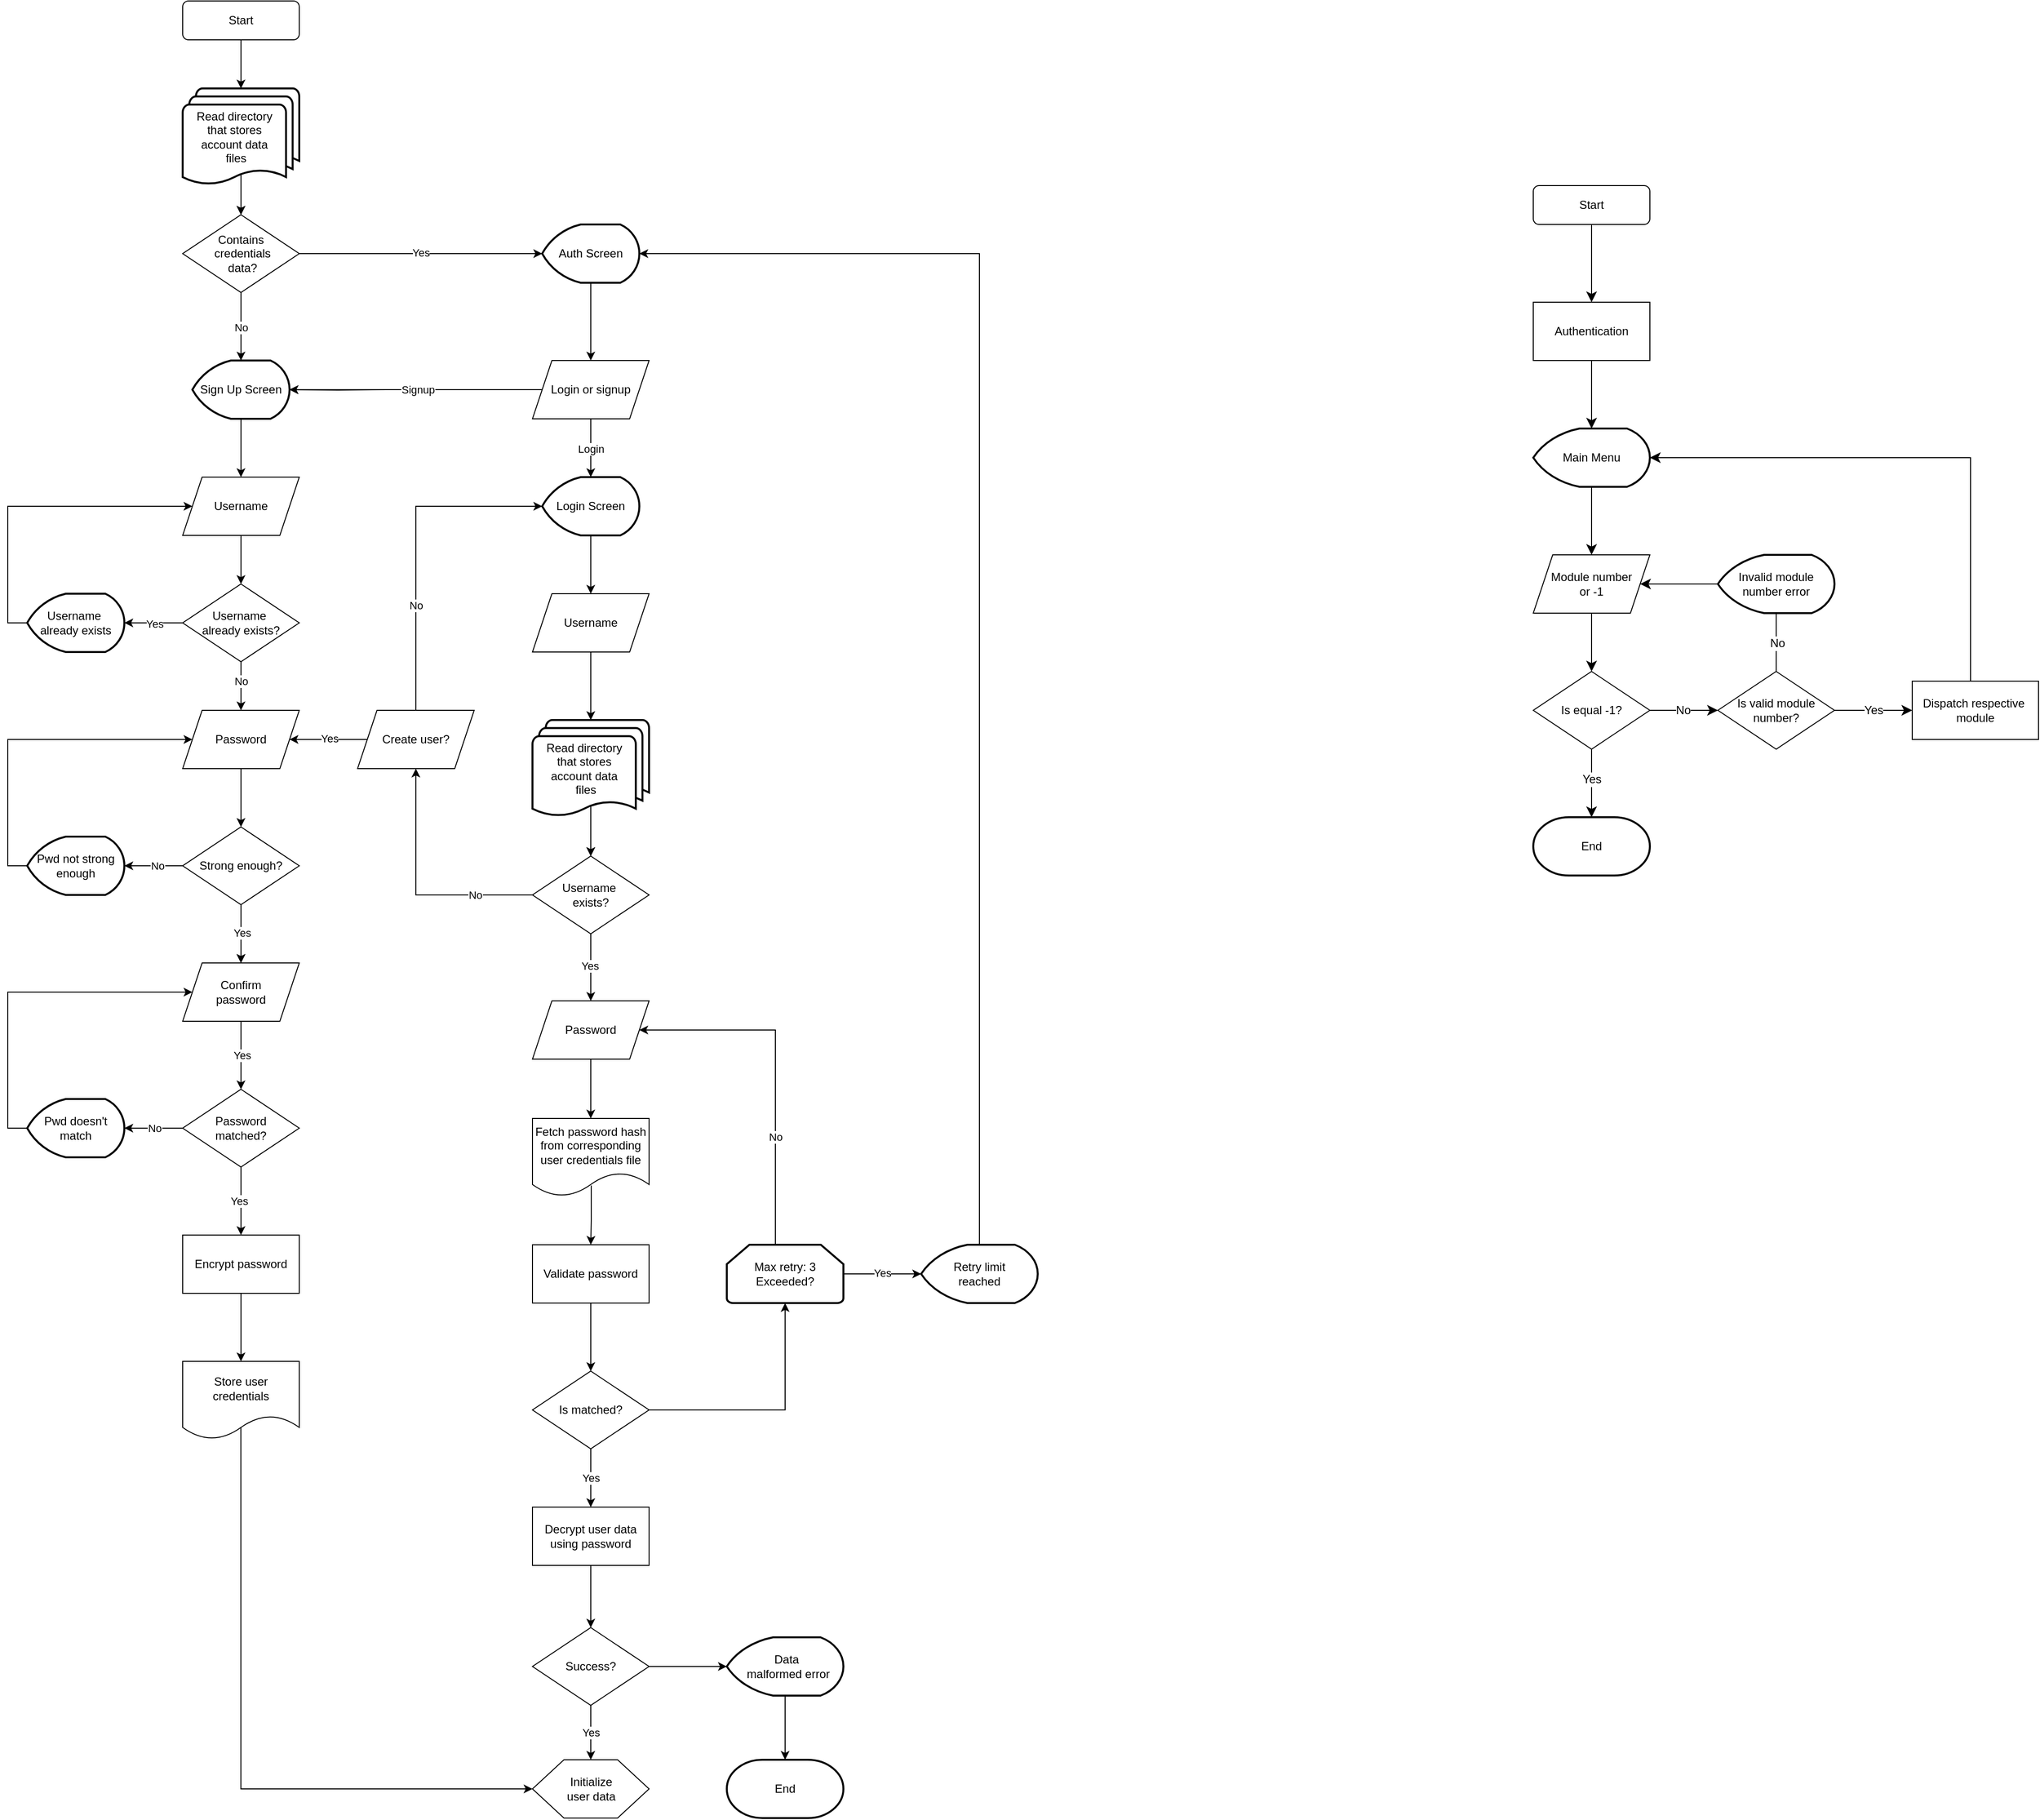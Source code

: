 <mxfile version="27.0.6">
  <diagram id="C5RBs43oDa-KdzZeNtuy" name="Page-1">
    <mxGraphModel dx="1932" dy="864" grid="1" gridSize="10" guides="1" tooltips="1" connect="1" arrows="1" fold="1" page="1" pageScale="1" pageWidth="827" pageHeight="1169" math="0" shadow="0">
      <root>
        <mxCell id="WIyWlLk6GJQsqaUBKTNV-0" />
        <mxCell id="WIyWlLk6GJQsqaUBKTNV-1" parent="WIyWlLk6GJQsqaUBKTNV-0" />
        <mxCell id="WIyWlLk6GJQsqaUBKTNV-3" value="Start" style="rounded=1;whiteSpace=wrap;html=1;fontSize=12;glass=0;strokeWidth=1;shadow=0;" parent="WIyWlLk6GJQsqaUBKTNV-1" vertex="1">
          <mxGeometry x="160" y="80" width="120" height="40" as="geometry" />
        </mxCell>
        <mxCell id="9YRlblP6MZ6Cb8axo9Pt-24" value="" style="edgeStyle=orthogonalEdgeStyle;rounded=0;orthogonalLoop=1;jettySize=auto;html=1;exitX=0.5;exitY=0.88;exitDx=0;exitDy=0;exitPerimeter=0;" parent="WIyWlLk6GJQsqaUBKTNV-1" source="9YRlblP6MZ6Cb8axo9Pt-101" target="9YRlblP6MZ6Cb8axo9Pt-23" edge="1">
          <mxGeometry relative="1" as="geometry">
            <mxPoint x="220" y="238.4" as="sourcePoint" />
          </mxGeometry>
        </mxCell>
        <mxCell id="9YRlblP6MZ6Cb8axo9Pt-26" value="" style="edgeStyle=orthogonalEdgeStyle;rounded=0;orthogonalLoop=1;jettySize=auto;html=1;entryX=0;entryY=0.5;entryDx=0;entryDy=0;entryPerimeter=0;" parent="WIyWlLk6GJQsqaUBKTNV-1" source="9YRlblP6MZ6Cb8axo9Pt-23" target="9YRlblP6MZ6Cb8axo9Pt-28" edge="1">
          <mxGeometry relative="1" as="geometry">
            <mxPoint x="360" y="340" as="targetPoint" />
          </mxGeometry>
        </mxCell>
        <mxCell id="9YRlblP6MZ6Cb8axo9Pt-113" value="Yes" style="edgeLabel;html=1;align=center;verticalAlign=middle;resizable=0;points=[];" parent="9YRlblP6MZ6Cb8axo9Pt-26" vertex="1" connectable="0">
          <mxGeometry x="-0.001" y="1" relative="1" as="geometry">
            <mxPoint as="offset" />
          </mxGeometry>
        </mxCell>
        <mxCell id="9YRlblP6MZ6Cb8axo9Pt-23" value="&lt;div&gt;Contains&lt;/div&gt;&lt;div&gt;&amp;nbsp;credentials&lt;/div&gt;&lt;div&gt;&amp;nbsp;data?&lt;/div&gt;" style="rhombus;whiteSpace=wrap;html=1;" parent="WIyWlLk6GJQsqaUBKTNV-1" vertex="1">
          <mxGeometry x="160" y="300" width="120" height="80" as="geometry" />
        </mxCell>
        <mxCell id="9YRlblP6MZ6Cb8axo9Pt-46" style="edgeStyle=orthogonalEdgeStyle;rounded=0;orthogonalLoop=1;jettySize=auto;html=1;entryX=0.5;entryY=0;entryDx=0;entryDy=0;" parent="WIyWlLk6GJQsqaUBKTNV-1" source="9YRlblP6MZ6Cb8axo9Pt-28" target="9YRlblP6MZ6Cb8axo9Pt-45" edge="1">
          <mxGeometry relative="1" as="geometry" />
        </mxCell>
        <mxCell id="9YRlblP6MZ6Cb8axo9Pt-28" value="Auth Screen" style="strokeWidth=2;html=1;shape=mxgraph.flowchart.display;whiteSpace=wrap;" parent="WIyWlLk6GJQsqaUBKTNV-1" vertex="1">
          <mxGeometry x="530" y="310" width="100" height="60" as="geometry" />
        </mxCell>
        <mxCell id="9YRlblP6MZ6Cb8axo9Pt-56" style="edgeStyle=orthogonalEdgeStyle;rounded=0;orthogonalLoop=1;jettySize=auto;html=1;entryX=0.5;entryY=0;entryDx=0;entryDy=0;" parent="WIyWlLk6GJQsqaUBKTNV-1" source="9YRlblP6MZ6Cb8axo9Pt-36" target="9YRlblP6MZ6Cb8axo9Pt-54" edge="1">
          <mxGeometry relative="1" as="geometry" />
        </mxCell>
        <mxCell id="9YRlblP6MZ6Cb8axo9Pt-36" value="Sign Up Screen" style="strokeWidth=2;html=1;shape=mxgraph.flowchart.display;whiteSpace=wrap;" parent="WIyWlLk6GJQsqaUBKTNV-1" vertex="1">
          <mxGeometry x="170" y="450" width="100" height="60" as="geometry" />
        </mxCell>
        <mxCell id="9YRlblP6MZ6Cb8axo9Pt-37" style="edgeStyle=orthogonalEdgeStyle;rounded=0;orthogonalLoop=1;jettySize=auto;html=1;entryX=0.5;entryY=0;entryDx=0;entryDy=0;entryPerimeter=0;" parent="WIyWlLk6GJQsqaUBKTNV-1" source="9YRlblP6MZ6Cb8axo9Pt-23" target="9YRlblP6MZ6Cb8axo9Pt-36" edge="1">
          <mxGeometry relative="1" as="geometry" />
        </mxCell>
        <mxCell id="9YRlblP6MZ6Cb8axo9Pt-38" value="No" style="edgeLabel;html=1;align=center;verticalAlign=middle;resizable=0;points=[];" parent="9YRlblP6MZ6Cb8axo9Pt-37" vertex="1" connectable="0">
          <mxGeometry x="0.025" y="-1" relative="1" as="geometry">
            <mxPoint x="1" as="offset" />
          </mxGeometry>
        </mxCell>
        <mxCell id="9YRlblP6MZ6Cb8axo9Pt-41" style="edgeStyle=orthogonalEdgeStyle;rounded=0;orthogonalLoop=1;jettySize=auto;html=1;exitX=0;exitY=0.5;exitDx=0;exitDy=0;entryX=1;entryY=0.5;entryDx=0;entryDy=0;entryPerimeter=0;" parent="WIyWlLk6GJQsqaUBKTNV-1" target="9YRlblP6MZ6Cb8axo9Pt-36" edge="1">
          <mxGeometry relative="1" as="geometry">
            <mxPoint x="370" y="480" as="sourcePoint" />
          </mxGeometry>
        </mxCell>
        <mxCell id="9YRlblP6MZ6Cb8axo9Pt-98" value="" style="edgeStyle=orthogonalEdgeStyle;rounded=0;orthogonalLoop=1;jettySize=auto;html=1;" parent="WIyWlLk6GJQsqaUBKTNV-1" source="9YRlblP6MZ6Cb8axo9Pt-45" target="9YRlblP6MZ6Cb8axo9Pt-36" edge="1">
          <mxGeometry relative="1" as="geometry" />
        </mxCell>
        <mxCell id="9YRlblP6MZ6Cb8axo9Pt-100" value="&lt;div&gt;Signup&lt;/div&gt;" style="edgeLabel;html=1;align=center;verticalAlign=middle;resizable=0;points=[];" parent="9YRlblP6MZ6Cb8axo9Pt-98" vertex="1" connectable="0">
          <mxGeometry x="-0.01" relative="1" as="geometry">
            <mxPoint as="offset" />
          </mxGeometry>
        </mxCell>
        <mxCell id="9YRlblP6MZ6Cb8axo9Pt-45" value="Login or signup" style="shape=parallelogram;perimeter=parallelogramPerimeter;whiteSpace=wrap;html=1;fixedSize=1;" parent="WIyWlLk6GJQsqaUBKTNV-1" vertex="1">
          <mxGeometry x="520" y="450" width="120" height="60" as="geometry" />
        </mxCell>
        <mxCell id="9YRlblP6MZ6Cb8axo9Pt-106" style="edgeStyle=orthogonalEdgeStyle;rounded=0;orthogonalLoop=1;jettySize=auto;html=1;entryX=0.5;entryY=0;entryDx=0;entryDy=0;" parent="WIyWlLk6GJQsqaUBKTNV-1" source="9YRlblP6MZ6Cb8axo9Pt-50" target="9YRlblP6MZ6Cb8axo9Pt-104" edge="1">
          <mxGeometry relative="1" as="geometry" />
        </mxCell>
        <mxCell id="9YRlblP6MZ6Cb8axo9Pt-50" value="Login Screen" style="strokeWidth=2;html=1;shape=mxgraph.flowchart.display;whiteSpace=wrap;" parent="WIyWlLk6GJQsqaUBKTNV-1" vertex="1">
          <mxGeometry x="530" y="570" width="100" height="60" as="geometry" />
        </mxCell>
        <mxCell id="9YRlblP6MZ6Cb8axo9Pt-51" style="edgeStyle=orthogonalEdgeStyle;rounded=0;orthogonalLoop=1;jettySize=auto;html=1;entryX=0.5;entryY=0;entryDx=0;entryDy=0;entryPerimeter=0;" parent="WIyWlLk6GJQsqaUBKTNV-1" source="9YRlblP6MZ6Cb8axo9Pt-45" target="9YRlblP6MZ6Cb8axo9Pt-50" edge="1">
          <mxGeometry relative="1" as="geometry" />
        </mxCell>
        <mxCell id="9YRlblP6MZ6Cb8axo9Pt-52" value="Login" style="edgeLabel;html=1;align=center;verticalAlign=middle;resizable=0;points=[];" parent="9YRlblP6MZ6Cb8axo9Pt-51" vertex="1" connectable="0">
          <mxGeometry x="0.028" relative="1" as="geometry">
            <mxPoint as="offset" />
          </mxGeometry>
        </mxCell>
        <mxCell id="9YRlblP6MZ6Cb8axo9Pt-58" value="" style="edgeStyle=orthogonalEdgeStyle;rounded=0;orthogonalLoop=1;jettySize=auto;html=1;" parent="WIyWlLk6GJQsqaUBKTNV-1" source="9YRlblP6MZ6Cb8axo9Pt-54" target="9YRlblP6MZ6Cb8axo9Pt-57" edge="1">
          <mxGeometry relative="1" as="geometry" />
        </mxCell>
        <mxCell id="9YRlblP6MZ6Cb8axo9Pt-54" value="Username" style="shape=parallelogram;perimeter=parallelogramPerimeter;whiteSpace=wrap;html=1;fixedSize=1;" parent="WIyWlLk6GJQsqaUBKTNV-1" vertex="1">
          <mxGeometry x="160" y="570" width="120" height="60" as="geometry" />
        </mxCell>
        <mxCell id="9YRlblP6MZ6Cb8axo9Pt-61" style="edgeStyle=elbowEdgeStyle;rounded=0;orthogonalLoop=1;jettySize=auto;html=1;entryX=1;entryY=0.5;entryDx=0;entryDy=0;exitX=0;exitY=0.5;exitDx=0;exitDy=0;elbow=vertical;entryPerimeter=0;" parent="WIyWlLk6GJQsqaUBKTNV-1" source="9YRlblP6MZ6Cb8axo9Pt-57" target="9YRlblP6MZ6Cb8axo9Pt-72" edge="1">
          <mxGeometry relative="1" as="geometry">
            <mxPoint x="90" y="590" as="targetPoint" />
            <Array as="points">
              <mxPoint x="140" y="720" />
            </Array>
          </mxGeometry>
        </mxCell>
        <mxCell id="9YRlblP6MZ6Cb8axo9Pt-73" value="Yes" style="edgeLabel;html=1;align=center;verticalAlign=middle;resizable=0;points=[];" parent="9YRlblP6MZ6Cb8axo9Pt-61" vertex="1" connectable="0">
          <mxGeometry x="-0.014" y="1" relative="1" as="geometry">
            <mxPoint as="offset" />
          </mxGeometry>
        </mxCell>
        <mxCell id="9YRlblP6MZ6Cb8axo9Pt-65" style="edgeStyle=orthogonalEdgeStyle;rounded=0;orthogonalLoop=1;jettySize=auto;html=1;entryX=0.5;entryY=0;entryDx=0;entryDy=0;" parent="WIyWlLk6GJQsqaUBKTNV-1" source="9YRlblP6MZ6Cb8axo9Pt-57" target="9YRlblP6MZ6Cb8axo9Pt-64" edge="1">
          <mxGeometry relative="1" as="geometry" />
        </mxCell>
        <mxCell id="9YRlblP6MZ6Cb8axo9Pt-66" value="No" style="edgeLabel;html=1;align=center;verticalAlign=middle;resizable=0;points=[];" parent="9YRlblP6MZ6Cb8axo9Pt-65" vertex="1" connectable="0">
          <mxGeometry x="-0.074" y="3" relative="1" as="geometry">
            <mxPoint x="-3" y="-3" as="offset" />
          </mxGeometry>
        </mxCell>
        <mxCell id="9YRlblP6MZ6Cb8axo9Pt-57" value="&lt;div&gt;Username&amp;nbsp;&lt;/div&gt;&lt;div&gt;already exists?&lt;/div&gt;" style="rhombus;whiteSpace=wrap;html=1;" parent="WIyWlLk6GJQsqaUBKTNV-1" vertex="1">
          <mxGeometry x="160" y="680" width="120" height="80" as="geometry" />
        </mxCell>
        <mxCell id="9YRlblP6MZ6Cb8axo9Pt-68" style="edgeStyle=orthogonalEdgeStyle;rounded=0;orthogonalLoop=1;jettySize=auto;html=1;entryX=0.5;entryY=0;entryDx=0;entryDy=0;" parent="WIyWlLk6GJQsqaUBKTNV-1" source="9YRlblP6MZ6Cb8axo9Pt-64" target="9YRlblP6MZ6Cb8axo9Pt-67" edge="1">
          <mxGeometry relative="1" as="geometry" />
        </mxCell>
        <mxCell id="9YRlblP6MZ6Cb8axo9Pt-64" value="Password" style="shape=parallelogram;perimeter=parallelogramPerimeter;whiteSpace=wrap;html=1;fixedSize=1;" parent="WIyWlLk6GJQsqaUBKTNV-1" vertex="1">
          <mxGeometry x="160" y="810" width="120" height="60" as="geometry" />
        </mxCell>
        <mxCell id="9YRlblP6MZ6Cb8axo9Pt-79" style="edgeStyle=orthogonalEdgeStyle;rounded=0;orthogonalLoop=1;jettySize=auto;html=1;entryX=0.5;entryY=0;entryDx=0;entryDy=0;" parent="WIyWlLk6GJQsqaUBKTNV-1" source="9YRlblP6MZ6Cb8axo9Pt-67" target="9YRlblP6MZ6Cb8axo9Pt-80" edge="1">
          <mxGeometry relative="1" as="geometry">
            <mxPoint x="220.0" y="1080" as="targetPoint" />
          </mxGeometry>
        </mxCell>
        <mxCell id="9YRlblP6MZ6Cb8axo9Pt-94" value="" style="edgeStyle=orthogonalEdgeStyle;rounded=0;orthogonalLoop=1;jettySize=auto;html=1;" parent="WIyWlLk6GJQsqaUBKTNV-1" source="9YRlblP6MZ6Cb8axo9Pt-67" target="9YRlblP6MZ6Cb8axo9Pt-80" edge="1">
          <mxGeometry relative="1" as="geometry" />
        </mxCell>
        <mxCell id="9YRlblP6MZ6Cb8axo9Pt-95" value="Yes" style="edgeLabel;html=1;align=center;verticalAlign=middle;resizable=0;points=[];" parent="9YRlblP6MZ6Cb8axo9Pt-94" vertex="1" connectable="0">
          <mxGeometry x="-0.054" y="1" relative="1" as="geometry">
            <mxPoint as="offset" />
          </mxGeometry>
        </mxCell>
        <mxCell id="9YRlblP6MZ6Cb8axo9Pt-67" value="Strong enough?" style="rhombus;whiteSpace=wrap;html=1;" parent="WIyWlLk6GJQsqaUBKTNV-1" vertex="1">
          <mxGeometry x="160" y="930" width="120" height="80" as="geometry" />
        </mxCell>
        <mxCell id="9YRlblP6MZ6Cb8axo9Pt-70" style="edgeStyle=elbowEdgeStyle;rounded=0;orthogonalLoop=1;jettySize=auto;html=1;exitX=0;exitY=0.5;exitDx=0;exitDy=0;elbow=horizontal;entryX=1;entryY=0.5;entryDx=0;entryDy=0;entryPerimeter=0;" parent="WIyWlLk6GJQsqaUBKTNV-1" target="9YRlblP6MZ6Cb8axo9Pt-75" edge="1">
          <mxGeometry relative="1" as="geometry">
            <mxPoint x="110" y="970" as="targetPoint" />
            <mxPoint x="160" y="970" as="sourcePoint" />
            <Array as="points">
              <mxPoint x="120" y="920" />
            </Array>
          </mxGeometry>
        </mxCell>
        <mxCell id="9YRlblP6MZ6Cb8axo9Pt-77" value="No" style="edgeLabel;html=1;align=center;verticalAlign=middle;resizable=0;points=[];" parent="9YRlblP6MZ6Cb8axo9Pt-70" vertex="1" connectable="0">
          <mxGeometry x="-0.136" relative="1" as="geometry">
            <mxPoint as="offset" />
          </mxGeometry>
        </mxCell>
        <mxCell id="9YRlblP6MZ6Cb8axo9Pt-74" style="edgeStyle=orthogonalEdgeStyle;rounded=0;orthogonalLoop=1;jettySize=auto;html=1;entryX=0;entryY=0.5;entryDx=0;entryDy=0;" parent="WIyWlLk6GJQsqaUBKTNV-1" source="9YRlblP6MZ6Cb8axo9Pt-72" target="9YRlblP6MZ6Cb8axo9Pt-54" edge="1">
          <mxGeometry relative="1" as="geometry">
            <Array as="points">
              <mxPoint x="-20" y="720" />
              <mxPoint x="-20" y="600" />
            </Array>
          </mxGeometry>
        </mxCell>
        <mxCell id="9YRlblP6MZ6Cb8axo9Pt-72" value="&lt;div&gt;Username&amp;nbsp;&lt;/div&gt;&lt;div&gt;already exists&lt;/div&gt;" style="strokeWidth=2;html=1;shape=mxgraph.flowchart.display;whiteSpace=wrap;" parent="WIyWlLk6GJQsqaUBKTNV-1" vertex="1">
          <mxGeometry y="690" width="100" height="60" as="geometry" />
        </mxCell>
        <mxCell id="9YRlblP6MZ6Cb8axo9Pt-76" style="edgeStyle=orthogonalEdgeStyle;rounded=0;orthogonalLoop=1;jettySize=auto;html=1;entryX=0;entryY=0.5;entryDx=0;entryDy=0;" parent="WIyWlLk6GJQsqaUBKTNV-1" source="9YRlblP6MZ6Cb8axo9Pt-75" target="9YRlblP6MZ6Cb8axo9Pt-64" edge="1">
          <mxGeometry relative="1" as="geometry">
            <Array as="points">
              <mxPoint x="-20" y="970" />
              <mxPoint x="-20" y="840" />
            </Array>
          </mxGeometry>
        </mxCell>
        <mxCell id="9YRlblP6MZ6Cb8axo9Pt-75" value="Pwd not strong enough" style="strokeWidth=2;html=1;shape=mxgraph.flowchart.display;whiteSpace=wrap;" parent="WIyWlLk6GJQsqaUBKTNV-1" vertex="1">
          <mxGeometry y="940" width="100" height="60" as="geometry" />
        </mxCell>
        <mxCell id="9YRlblP6MZ6Cb8axo9Pt-82" value="" style="edgeStyle=orthogonalEdgeStyle;rounded=0;orthogonalLoop=1;jettySize=auto;html=1;" parent="WIyWlLk6GJQsqaUBKTNV-1" source="9YRlblP6MZ6Cb8axo9Pt-80" target="9YRlblP6MZ6Cb8axo9Pt-81" edge="1">
          <mxGeometry relative="1" as="geometry" />
        </mxCell>
        <mxCell id="9YRlblP6MZ6Cb8axo9Pt-96" value="Yes" style="edgeLabel;html=1;align=center;verticalAlign=middle;resizable=0;points=[];" parent="9YRlblP6MZ6Cb8axo9Pt-82" vertex="1" connectable="0">
          <mxGeometry x="0.001" y="1" relative="1" as="geometry">
            <mxPoint as="offset" />
          </mxGeometry>
        </mxCell>
        <mxCell id="9YRlblP6MZ6Cb8axo9Pt-80" value="&lt;div&gt;Confirm&lt;/div&gt;&lt;div&gt;password&lt;/div&gt;" style="shape=parallelogram;perimeter=parallelogramPerimeter;whiteSpace=wrap;html=1;fixedSize=1;" parent="WIyWlLk6GJQsqaUBKTNV-1" vertex="1">
          <mxGeometry x="160" y="1070" width="120" height="60" as="geometry" />
        </mxCell>
        <mxCell id="9YRlblP6MZ6Cb8axo9Pt-81" value="&lt;div&gt;Password&lt;/div&gt;&lt;div&gt;matched?&lt;/div&gt;" style="rhombus;whiteSpace=wrap;html=1;" parent="WIyWlLk6GJQsqaUBKTNV-1" vertex="1">
          <mxGeometry x="160" y="1200" width="120" height="80" as="geometry" />
        </mxCell>
        <mxCell id="9YRlblP6MZ6Cb8axo9Pt-85" style="edgeStyle=orthogonalEdgeStyle;rounded=0;orthogonalLoop=1;jettySize=auto;html=1;entryX=0;entryY=0.5;entryDx=0;entryDy=0;" parent="WIyWlLk6GJQsqaUBKTNV-1" source="9YRlblP6MZ6Cb8axo9Pt-83" target="9YRlblP6MZ6Cb8axo9Pt-80" edge="1">
          <mxGeometry relative="1" as="geometry">
            <Array as="points">
              <mxPoint x="-20" y="1240" />
              <mxPoint x="-20" y="1100" />
            </Array>
          </mxGeometry>
        </mxCell>
        <mxCell id="9YRlblP6MZ6Cb8axo9Pt-83" value="Pwd doesn&#39;t match" style="strokeWidth=2;html=1;shape=mxgraph.flowchart.display;whiteSpace=wrap;" parent="WIyWlLk6GJQsqaUBKTNV-1" vertex="1">
          <mxGeometry y="1210" width="100" height="60" as="geometry" />
        </mxCell>
        <mxCell id="9YRlblP6MZ6Cb8axo9Pt-84" style="edgeStyle=orthogonalEdgeStyle;rounded=0;orthogonalLoop=1;jettySize=auto;html=1;entryX=1;entryY=0.5;entryDx=0;entryDy=0;entryPerimeter=0;" parent="WIyWlLk6GJQsqaUBKTNV-1" source="9YRlblP6MZ6Cb8axo9Pt-81" target="9YRlblP6MZ6Cb8axo9Pt-83" edge="1">
          <mxGeometry relative="1" as="geometry" />
        </mxCell>
        <mxCell id="9YRlblP6MZ6Cb8axo9Pt-87" value="No" style="edgeLabel;html=1;align=center;verticalAlign=middle;resizable=0;points=[];" parent="9YRlblP6MZ6Cb8axo9Pt-84" vertex="1" connectable="0">
          <mxGeometry x="-0.033" y="1" relative="1" as="geometry">
            <mxPoint y="-1" as="offset" />
          </mxGeometry>
        </mxCell>
        <mxCell id="9YRlblP6MZ6Cb8axo9Pt-89" style="edgeStyle=orthogonalEdgeStyle;rounded=0;orthogonalLoop=1;jettySize=auto;html=1;entryX=0.5;entryY=0;entryDx=0;entryDy=0;entryPerimeter=0;" parent="WIyWlLk6GJQsqaUBKTNV-1" source="9YRlblP6MZ6Cb8axo9Pt-81" edge="1">
          <mxGeometry relative="1" as="geometry">
            <mxPoint x="220" y="1350" as="targetPoint" />
          </mxGeometry>
        </mxCell>
        <mxCell id="9YRlblP6MZ6Cb8axo9Pt-97" value="Yes" style="edgeLabel;html=1;align=center;verticalAlign=middle;resizable=0;points=[];" parent="9YRlblP6MZ6Cb8axo9Pt-89" vertex="1" connectable="0">
          <mxGeometry x="-0.019" y="-2" relative="1" as="geometry">
            <mxPoint as="offset" />
          </mxGeometry>
        </mxCell>
        <mxCell id="9YRlblP6MZ6Cb8axo9Pt-93" style="edgeStyle=orthogonalEdgeStyle;rounded=0;orthogonalLoop=1;jettySize=auto;html=1;" parent="WIyWlLk6GJQsqaUBKTNV-1" source="9YRlblP6MZ6Cb8axo9Pt-92" edge="1">
          <mxGeometry relative="1" as="geometry">
            <mxPoint x="220" y="1480" as="targetPoint" />
          </mxGeometry>
        </mxCell>
        <mxCell id="9YRlblP6MZ6Cb8axo9Pt-92" value="Encrypt password" style="rounded=0;whiteSpace=wrap;html=1;" parent="WIyWlLk6GJQsqaUBKTNV-1" vertex="1">
          <mxGeometry x="160" y="1350" width="120" height="60" as="geometry" />
        </mxCell>
        <mxCell id="9YRlblP6MZ6Cb8axo9Pt-102" value="" style="edgeStyle=orthogonalEdgeStyle;rounded=0;orthogonalLoop=1;jettySize=auto;html=1;" parent="WIyWlLk6GJQsqaUBKTNV-1" source="9YRlblP6MZ6Cb8axo9Pt-101" target="9YRlblP6MZ6Cb8axo9Pt-23" edge="1">
          <mxGeometry relative="1" as="geometry" />
        </mxCell>
        <mxCell id="9YRlblP6MZ6Cb8axo9Pt-101" value="&lt;div&gt;Read directory &amp;nbsp; &amp;nbsp; &lt;br&gt;&lt;/div&gt;&lt;div&gt;that stores &amp;nbsp; &amp;nbsp; &lt;br&gt;&lt;/div&gt;&lt;div&gt;account data&amp;nbsp; &amp;nbsp;&amp;nbsp; &lt;br&gt;&lt;/div&gt;&lt;div&gt;files&amp;nbsp; &amp;nbsp; &lt;br&gt;&lt;/div&gt;" style="strokeWidth=2;html=1;shape=mxgraph.flowchart.multi-document;whiteSpace=wrap;" parent="WIyWlLk6GJQsqaUBKTNV-1" vertex="1">
          <mxGeometry x="160" y="170" width="120" height="100" as="geometry" />
        </mxCell>
        <mxCell id="9YRlblP6MZ6Cb8axo9Pt-159" style="edgeStyle=orthogonalEdgeStyle;rounded=0;orthogonalLoop=1;jettySize=auto;html=1;entryX=0;entryY=0.5;entryDx=0;entryDy=0;exitX=0.499;exitY=0.849;exitDx=0;exitDy=0;exitPerimeter=0;" parent="WIyWlLk6GJQsqaUBKTNV-1" source="9YRlblP6MZ6Cb8axo9Pt-103" target="9YRlblP6MZ6Cb8axo9Pt-147" edge="1">
          <mxGeometry relative="1" as="geometry">
            <Array as="points">
              <mxPoint x="220" y="1920" />
            </Array>
          </mxGeometry>
        </mxCell>
        <mxCell id="9YRlblP6MZ6Cb8axo9Pt-103" value="&lt;div&gt;Store user&lt;/div&gt;&lt;div&gt;credentials&lt;/div&gt;" style="shape=document;whiteSpace=wrap;html=1;boundedLbl=1;" parent="WIyWlLk6GJQsqaUBKTNV-1" vertex="1">
          <mxGeometry x="160" y="1480" width="120" height="80" as="geometry" />
        </mxCell>
        <mxCell id="9YRlblP6MZ6Cb8axo9Pt-128" style="edgeStyle=orthogonalEdgeStyle;rounded=0;orthogonalLoop=1;jettySize=auto;html=1;entryX=0.5;entryY=0;entryDx=0;entryDy=0;" parent="WIyWlLk6GJQsqaUBKTNV-1" source="9YRlblP6MZ6Cb8axo9Pt-104" edge="1">
          <mxGeometry relative="1" as="geometry">
            <mxPoint x="580" y="820" as="targetPoint" />
          </mxGeometry>
        </mxCell>
        <mxCell id="9YRlblP6MZ6Cb8axo9Pt-104" value="Username" style="shape=parallelogram;perimeter=parallelogramPerimeter;whiteSpace=wrap;html=1;fixedSize=1;" parent="WIyWlLk6GJQsqaUBKTNV-1" vertex="1">
          <mxGeometry x="520" y="690" width="120" height="60" as="geometry" />
        </mxCell>
        <mxCell id="9YRlblP6MZ6Cb8axo9Pt-111" value="" style="edgeStyle=orthogonalEdgeStyle;rounded=0;orthogonalLoop=1;jettySize=auto;html=1;" parent="WIyWlLk6GJQsqaUBKTNV-1" source="9YRlblP6MZ6Cb8axo9Pt-107" target="9YRlblP6MZ6Cb8axo9Pt-110" edge="1">
          <mxGeometry relative="1" as="geometry" />
        </mxCell>
        <mxCell id="9YRlblP6MZ6Cb8axo9Pt-132" value="No" style="edgeLabel;html=1;align=center;verticalAlign=middle;resizable=0;points=[];" parent="9YRlblP6MZ6Cb8axo9Pt-111" vertex="1" connectable="0">
          <mxGeometry x="-0.525" y="1" relative="1" as="geometry">
            <mxPoint y="-1" as="offset" />
          </mxGeometry>
        </mxCell>
        <mxCell id="9YRlblP6MZ6Cb8axo9Pt-121" value="" style="edgeStyle=orthogonalEdgeStyle;rounded=0;orthogonalLoop=1;jettySize=auto;html=1;" parent="WIyWlLk6GJQsqaUBKTNV-1" source="9YRlblP6MZ6Cb8axo9Pt-107" target="9YRlblP6MZ6Cb8axo9Pt-120" edge="1">
          <mxGeometry relative="1" as="geometry" />
        </mxCell>
        <mxCell id="9YRlblP6MZ6Cb8axo9Pt-122" value="Yes" style="edgeLabel;html=1;align=center;verticalAlign=middle;resizable=0;points=[];" parent="9YRlblP6MZ6Cb8axo9Pt-121" vertex="1" connectable="0">
          <mxGeometry x="-0.04" y="-1" relative="1" as="geometry">
            <mxPoint as="offset" />
          </mxGeometry>
        </mxCell>
        <mxCell id="9YRlblP6MZ6Cb8axo9Pt-107" value="&lt;div&gt;Username&amp;nbsp;&lt;/div&gt;&lt;div&gt;exists?&lt;/div&gt;" style="rhombus;whiteSpace=wrap;html=1;" parent="WIyWlLk6GJQsqaUBKTNV-1" vertex="1">
          <mxGeometry x="520" y="960" width="120" height="80" as="geometry" />
        </mxCell>
        <mxCell id="9YRlblP6MZ6Cb8axo9Pt-114" style="edgeStyle=orthogonalEdgeStyle;rounded=0;orthogonalLoop=1;jettySize=auto;html=1;" parent="WIyWlLk6GJQsqaUBKTNV-1" source="9YRlblP6MZ6Cb8axo9Pt-110" target="9YRlblP6MZ6Cb8axo9Pt-64" edge="1">
          <mxGeometry relative="1" as="geometry" />
        </mxCell>
        <mxCell id="9YRlblP6MZ6Cb8axo9Pt-115" value="Yes" style="edgeLabel;html=1;align=center;verticalAlign=middle;resizable=0;points=[];" parent="9YRlblP6MZ6Cb8axo9Pt-114" vertex="1" connectable="0">
          <mxGeometry x="-0.025" y="-1" relative="1" as="geometry">
            <mxPoint as="offset" />
          </mxGeometry>
        </mxCell>
        <mxCell id="9YRlblP6MZ6Cb8axo9Pt-110" value="Create user?" style="shape=parallelogram;perimeter=parallelogramPerimeter;whiteSpace=wrap;html=1;fixedSize=1;" parent="WIyWlLk6GJQsqaUBKTNV-1" vertex="1">
          <mxGeometry x="340" y="810" width="120" height="60" as="geometry" />
        </mxCell>
        <mxCell id="9YRlblP6MZ6Cb8axo9Pt-116" style="edgeStyle=orthogonalEdgeStyle;rounded=0;orthogonalLoop=1;jettySize=auto;html=1;entryX=0;entryY=0.5;entryDx=0;entryDy=0;entryPerimeter=0;exitX=0.5;exitY=0;exitDx=0;exitDy=0;" parent="WIyWlLk6GJQsqaUBKTNV-1" source="9YRlblP6MZ6Cb8axo9Pt-110" target="9YRlblP6MZ6Cb8axo9Pt-50" edge="1">
          <mxGeometry relative="1" as="geometry">
            <Array as="points">
              <mxPoint x="400" y="600" />
            </Array>
          </mxGeometry>
        </mxCell>
        <mxCell id="9YRlblP6MZ6Cb8axo9Pt-117" value="No" style="edgeLabel;html=1;align=center;verticalAlign=middle;resizable=0;points=[];" parent="9YRlblP6MZ6Cb8axo9Pt-116" vertex="1" connectable="0">
          <mxGeometry x="-0.365" relative="1" as="geometry">
            <mxPoint as="offset" />
          </mxGeometry>
        </mxCell>
        <mxCell id="9YRlblP6MZ6Cb8axo9Pt-134" value="" style="edgeStyle=orthogonalEdgeStyle;rounded=0;orthogonalLoop=1;jettySize=auto;html=1;" parent="WIyWlLk6GJQsqaUBKTNV-1" source="9YRlblP6MZ6Cb8axo9Pt-120" target="9YRlblP6MZ6Cb8axo9Pt-133" edge="1">
          <mxGeometry relative="1" as="geometry" />
        </mxCell>
        <mxCell id="9YRlblP6MZ6Cb8axo9Pt-120" value="Password" style="shape=parallelogram;perimeter=parallelogramPerimeter;whiteSpace=wrap;html=1;fixedSize=1;" parent="WIyWlLk6GJQsqaUBKTNV-1" vertex="1">
          <mxGeometry x="520" y="1109" width="120" height="60" as="geometry" />
        </mxCell>
        <mxCell id="9YRlblP6MZ6Cb8axo9Pt-124" style="edgeStyle=orthogonalEdgeStyle;rounded=0;orthogonalLoop=1;jettySize=auto;html=1;entryX=0.5;entryY=0;entryDx=0;entryDy=0;entryPerimeter=0;" parent="WIyWlLk6GJQsqaUBKTNV-1" source="WIyWlLk6GJQsqaUBKTNV-3" target="9YRlblP6MZ6Cb8axo9Pt-101" edge="1">
          <mxGeometry relative="1" as="geometry" />
        </mxCell>
        <mxCell id="9YRlblP6MZ6Cb8axo9Pt-129" style="edgeStyle=orthogonalEdgeStyle;rounded=0;orthogonalLoop=1;jettySize=auto;html=1;entryX=0.5;entryY=0;entryDx=0;entryDy=0;exitX=0.5;exitY=0.88;exitDx=0;exitDy=0;exitPerimeter=0;" parent="WIyWlLk6GJQsqaUBKTNV-1" source="9YRlblP6MZ6Cb8axo9Pt-130" target="9YRlblP6MZ6Cb8axo9Pt-107" edge="1">
          <mxGeometry relative="1" as="geometry">
            <mxPoint x="580" y="880" as="sourcePoint" />
          </mxGeometry>
        </mxCell>
        <mxCell id="9YRlblP6MZ6Cb8axo9Pt-131" value="" style="edgeStyle=orthogonalEdgeStyle;rounded=0;orthogonalLoop=1;jettySize=auto;html=1;" parent="WIyWlLk6GJQsqaUBKTNV-1" source="9YRlblP6MZ6Cb8axo9Pt-130" target="9YRlblP6MZ6Cb8axo9Pt-107" edge="1">
          <mxGeometry relative="1" as="geometry" />
        </mxCell>
        <mxCell id="9YRlblP6MZ6Cb8axo9Pt-130" value="&lt;div&gt;Read directory &amp;nbsp; &amp;nbsp; &lt;br&gt;&lt;/div&gt;&lt;div&gt;that stores &amp;nbsp; &amp;nbsp; &lt;br&gt;&lt;/div&gt;&lt;div&gt;account data&amp;nbsp; &amp;nbsp;&amp;nbsp; &lt;br&gt;&lt;/div&gt;&lt;div&gt;files&amp;nbsp; &amp;nbsp; &lt;br&gt;&lt;/div&gt;" style="strokeWidth=2;html=1;shape=mxgraph.flowchart.multi-document;whiteSpace=wrap;" parent="WIyWlLk6GJQsqaUBKTNV-1" vertex="1">
          <mxGeometry x="520" y="820" width="120" height="100" as="geometry" />
        </mxCell>
        <mxCell id="9YRlblP6MZ6Cb8axo9Pt-137" style="edgeStyle=orthogonalEdgeStyle;rounded=0;orthogonalLoop=1;jettySize=auto;html=1;entryX=0.5;entryY=0;entryDx=0;entryDy=0;exitX=0.504;exitY=0.863;exitDx=0;exitDy=0;exitPerimeter=0;" parent="WIyWlLk6GJQsqaUBKTNV-1" source="9YRlblP6MZ6Cb8axo9Pt-133" target="9YRlblP6MZ6Cb8axo9Pt-135" edge="1">
          <mxGeometry relative="1" as="geometry" />
        </mxCell>
        <mxCell id="9YRlblP6MZ6Cb8axo9Pt-133" value="Fetch password hash from corresponding user credentials file" style="shape=document;whiteSpace=wrap;html=1;boundedLbl=1;" parent="WIyWlLk6GJQsqaUBKTNV-1" vertex="1">
          <mxGeometry x="520" y="1230" width="120" height="80" as="geometry" />
        </mxCell>
        <mxCell id="9YRlblP6MZ6Cb8axo9Pt-139" value="" style="edgeStyle=orthogonalEdgeStyle;rounded=0;orthogonalLoop=1;jettySize=auto;html=1;" parent="WIyWlLk6GJQsqaUBKTNV-1" source="9YRlblP6MZ6Cb8axo9Pt-135" target="9YRlblP6MZ6Cb8axo9Pt-138" edge="1">
          <mxGeometry relative="1" as="geometry" />
        </mxCell>
        <mxCell id="9YRlblP6MZ6Cb8axo9Pt-135" value="Validate password" style="rounded=0;whiteSpace=wrap;html=1;" parent="WIyWlLk6GJQsqaUBKTNV-1" vertex="1">
          <mxGeometry x="520" y="1360" width="120" height="60" as="geometry" />
        </mxCell>
        <mxCell id="9YRlblP6MZ6Cb8axo9Pt-142" value="" style="edgeStyle=orthogonalEdgeStyle;rounded=0;orthogonalLoop=1;jettySize=auto;html=1;" parent="WIyWlLk6GJQsqaUBKTNV-1" source="9YRlblP6MZ6Cb8axo9Pt-138" target="9YRlblP6MZ6Cb8axo9Pt-141" edge="1">
          <mxGeometry relative="1" as="geometry" />
        </mxCell>
        <mxCell id="9YRlblP6MZ6Cb8axo9Pt-143" value="Yes" style="edgeLabel;html=1;align=center;verticalAlign=middle;resizable=0;points=[];" parent="9YRlblP6MZ6Cb8axo9Pt-142" vertex="1" connectable="0">
          <mxGeometry x="-0.022" relative="1" as="geometry">
            <mxPoint as="offset" />
          </mxGeometry>
        </mxCell>
        <mxCell id="9YRlblP6MZ6Cb8axo9Pt-138" value="Is matched?" style="rhombus;whiteSpace=wrap;html=1;rounded=0;" parent="WIyWlLk6GJQsqaUBKTNV-1" vertex="1">
          <mxGeometry x="520" y="1490" width="120" height="80" as="geometry" />
        </mxCell>
        <mxCell id="9YRlblP6MZ6Cb8axo9Pt-145" style="edgeStyle=orthogonalEdgeStyle;rounded=0;orthogonalLoop=1;jettySize=auto;html=1;entryX=0.5;entryY=0;entryDx=0;entryDy=0;" parent="WIyWlLk6GJQsqaUBKTNV-1" source="9YRlblP6MZ6Cb8axo9Pt-141" edge="1">
          <mxGeometry relative="1" as="geometry">
            <mxPoint x="580" y="1754" as="targetPoint" />
          </mxGeometry>
        </mxCell>
        <mxCell id="9YRlblP6MZ6Cb8axo9Pt-141" value="Decrypt user data using password" style="whiteSpace=wrap;html=1;rounded=0;" parent="WIyWlLk6GJQsqaUBKTNV-1" vertex="1">
          <mxGeometry x="520" y="1630" width="120" height="60" as="geometry" />
        </mxCell>
        <mxCell id="9YRlblP6MZ6Cb8axo9Pt-149" style="edgeStyle=orthogonalEdgeStyle;rounded=0;orthogonalLoop=1;jettySize=auto;html=1;entryX=0.5;entryY=0;entryDx=0;entryDy=0;" parent="WIyWlLk6GJQsqaUBKTNV-1" source="9YRlblP6MZ6Cb8axo9Pt-146" target="9YRlblP6MZ6Cb8axo9Pt-147" edge="1">
          <mxGeometry relative="1" as="geometry" />
        </mxCell>
        <mxCell id="9YRlblP6MZ6Cb8axo9Pt-150" value="Yes" style="edgeLabel;html=1;align=center;verticalAlign=middle;resizable=0;points=[];" parent="9YRlblP6MZ6Cb8axo9Pt-149" vertex="1" connectable="0">
          <mxGeometry x="-0.016" relative="1" as="geometry">
            <mxPoint as="offset" />
          </mxGeometry>
        </mxCell>
        <mxCell id="9YRlblP6MZ6Cb8axo9Pt-152" style="edgeStyle=orthogonalEdgeStyle;rounded=0;orthogonalLoop=1;jettySize=auto;html=1;" parent="WIyWlLk6GJQsqaUBKTNV-1" source="9YRlblP6MZ6Cb8axo9Pt-146" target="9YRlblP6MZ6Cb8axo9Pt-151" edge="1">
          <mxGeometry relative="1" as="geometry" />
        </mxCell>
        <mxCell id="9YRlblP6MZ6Cb8axo9Pt-146" value="Success?" style="rhombus;whiteSpace=wrap;html=1;" parent="WIyWlLk6GJQsqaUBKTNV-1" vertex="1">
          <mxGeometry x="520" y="1754" width="120" height="80" as="geometry" />
        </mxCell>
        <mxCell id="9YRlblP6MZ6Cb8axo9Pt-147" value="&lt;div&gt;Initialize&lt;/div&gt;&lt;div&gt;user data&lt;/div&gt;" style="html=1;shape=hexagon;perimeter=hexagonPerimeter2;arcSize=6;size=0.27;" parent="WIyWlLk6GJQsqaUBKTNV-1" vertex="1">
          <mxGeometry x="520" y="1890" width="120" height="60" as="geometry" />
        </mxCell>
        <mxCell id="9YRlblP6MZ6Cb8axo9Pt-156" style="edgeStyle=orthogonalEdgeStyle;rounded=0;orthogonalLoop=1;jettySize=auto;html=1;entryX=0.5;entryY=0;entryDx=0;entryDy=0;entryPerimeter=0;" parent="WIyWlLk6GJQsqaUBKTNV-1" source="9YRlblP6MZ6Cb8axo9Pt-151" target="9YRlblP6MZ6Cb8axo9Pt-157" edge="1">
          <mxGeometry relative="1" as="geometry">
            <mxPoint x="790" y="1890" as="targetPoint" />
            <Array as="points">
              <mxPoint x="780" y="1880" />
              <mxPoint x="780" y="1880" />
            </Array>
          </mxGeometry>
        </mxCell>
        <mxCell id="9YRlblP6MZ6Cb8axo9Pt-151" value="&lt;div&gt;&amp;nbsp; Data&amp;nbsp;&lt;/div&gt;&lt;div&gt;&amp;nbsp; malformed error&lt;/div&gt;" style="strokeWidth=2;html=1;shape=mxgraph.flowchart.display;whiteSpace=wrap;" parent="WIyWlLk6GJQsqaUBKTNV-1" vertex="1">
          <mxGeometry x="720" y="1764" width="120" height="60" as="geometry" />
        </mxCell>
        <mxCell id="9YRlblP6MZ6Cb8axo9Pt-157" value="End" style="strokeWidth=2;html=1;shape=mxgraph.flowchart.terminator;whiteSpace=wrap;" parent="WIyWlLk6GJQsqaUBKTNV-1" vertex="1">
          <mxGeometry x="720" y="1890" width="120" height="60" as="geometry" />
        </mxCell>
        <mxCell id="9YRlblP6MZ6Cb8axo9Pt-167" style="edgeStyle=orthogonalEdgeStyle;rounded=0;orthogonalLoop=1;jettySize=auto;html=1;entryX=1;entryY=0.5;entryDx=0;entryDy=0;" parent="WIyWlLk6GJQsqaUBKTNV-1" source="9YRlblP6MZ6Cb8axo9Pt-163" target="9YRlblP6MZ6Cb8axo9Pt-120" edge="1">
          <mxGeometry relative="1" as="geometry">
            <Array as="points">
              <mxPoint x="770" y="1139" />
            </Array>
          </mxGeometry>
        </mxCell>
        <mxCell id="9YRlblP6MZ6Cb8axo9Pt-168" value="No" style="edgeLabel;html=1;align=center;verticalAlign=middle;resizable=0;points=[];" parent="9YRlblP6MZ6Cb8axo9Pt-167" vertex="1" connectable="0">
          <mxGeometry x="-0.382" relative="1" as="geometry">
            <mxPoint as="offset" />
          </mxGeometry>
        </mxCell>
        <mxCell id="9YRlblP6MZ6Cb8axo9Pt-169" style="edgeStyle=orthogonalEdgeStyle;rounded=0;orthogonalLoop=1;jettySize=auto;html=1;entryX=0;entryY=0.5;entryDx=0;entryDy=0;entryPerimeter=0;" parent="WIyWlLk6GJQsqaUBKTNV-1" source="9YRlblP6MZ6Cb8axo9Pt-163" target="9YRlblP6MZ6Cb8axo9Pt-170" edge="1">
          <mxGeometry relative="1" as="geometry">
            <mxPoint x="890" y="1390" as="targetPoint" />
          </mxGeometry>
        </mxCell>
        <mxCell id="9YRlblP6MZ6Cb8axo9Pt-172" value="Yes" style="edgeLabel;html=1;align=center;verticalAlign=middle;resizable=0;points=[];" parent="9YRlblP6MZ6Cb8axo9Pt-169" vertex="1" connectable="0">
          <mxGeometry x="-0.014" y="1" relative="1" as="geometry">
            <mxPoint as="offset" />
          </mxGeometry>
        </mxCell>
        <mxCell id="9YRlblP6MZ6Cb8axo9Pt-163" value="&lt;div&gt;Max retry: 3&lt;/div&gt;Exceeded?" style="strokeWidth=2;html=1;shape=mxgraph.flowchart.loop_limit;whiteSpace=wrap;" parent="WIyWlLk6GJQsqaUBKTNV-1" vertex="1">
          <mxGeometry x="720" y="1360" width="120" height="60" as="geometry" />
        </mxCell>
        <mxCell id="9YRlblP6MZ6Cb8axo9Pt-166" style="edgeStyle=orthogonalEdgeStyle;rounded=0;orthogonalLoop=1;jettySize=auto;html=1;entryX=0.5;entryY=1;entryDx=0;entryDy=0;entryPerimeter=0;" parent="WIyWlLk6GJQsqaUBKTNV-1" source="9YRlblP6MZ6Cb8axo9Pt-138" target="9YRlblP6MZ6Cb8axo9Pt-163" edge="1">
          <mxGeometry relative="1" as="geometry" />
        </mxCell>
        <mxCell id="9YRlblP6MZ6Cb8axo9Pt-170" value="Retry limit &lt;br&gt;reached" style="strokeWidth=2;html=1;shape=mxgraph.flowchart.display;whiteSpace=wrap;" parent="WIyWlLk6GJQsqaUBKTNV-1" vertex="1">
          <mxGeometry x="920" y="1360" width="120" height="60" as="geometry" />
        </mxCell>
        <mxCell id="9YRlblP6MZ6Cb8axo9Pt-171" style="edgeStyle=orthogonalEdgeStyle;rounded=0;orthogonalLoop=1;jettySize=auto;html=1;entryX=1;entryY=0.5;entryDx=0;entryDy=0;entryPerimeter=0;exitX=0.5;exitY=0;exitDx=0;exitDy=0;exitPerimeter=0;" parent="WIyWlLk6GJQsqaUBKTNV-1" source="9YRlblP6MZ6Cb8axo9Pt-170" target="9YRlblP6MZ6Cb8axo9Pt-28" edge="1">
          <mxGeometry relative="1" as="geometry">
            <Array as="points">
              <mxPoint x="980" y="340" />
            </Array>
          </mxGeometry>
        </mxCell>
        <mxCell id="pCgDTBwhaD-b6cFcCzyI-42" value="" style="group" vertex="1" connectable="0" parent="WIyWlLk6GJQsqaUBKTNV-1">
          <mxGeometry x="1550" y="270" width="520" height="710" as="geometry" />
        </mxCell>
        <mxCell id="pCgDTBwhaD-b6cFcCzyI-15" style="edgeStyle=none;curved=1;rounded=0;orthogonalLoop=1;jettySize=auto;html=1;entryX=0.5;entryY=0;entryDx=0;entryDy=0;fontSize=12;startSize=8;endSize=8;" edge="1" parent="pCgDTBwhaD-b6cFcCzyI-42" source="pCgDTBwhaD-b6cFcCzyI-16" target="pCgDTBwhaD-b6cFcCzyI-18">
          <mxGeometry relative="1" as="geometry" />
        </mxCell>
        <mxCell id="pCgDTBwhaD-b6cFcCzyI-16" value="Main Menu" style="strokeWidth=2;html=1;shape=mxgraph.flowchart.display;whiteSpace=wrap;" vertex="1" parent="pCgDTBwhaD-b6cFcCzyI-42">
          <mxGeometry y="250" width="120" height="60" as="geometry" />
        </mxCell>
        <mxCell id="pCgDTBwhaD-b6cFcCzyI-17" style="edgeStyle=none;curved=1;rounded=0;orthogonalLoop=1;jettySize=auto;html=1;entryX=0.5;entryY=0;entryDx=0;entryDy=0;fontSize=12;startSize=8;endSize=8;" edge="1" parent="pCgDTBwhaD-b6cFcCzyI-42" source="pCgDTBwhaD-b6cFcCzyI-18" target="pCgDTBwhaD-b6cFcCzyI-32">
          <mxGeometry relative="1" as="geometry" />
        </mxCell>
        <mxCell id="pCgDTBwhaD-b6cFcCzyI-18" value="&lt;div&gt;Module number&lt;/div&gt;&lt;div&gt;or -1&lt;/div&gt;" style="shape=parallelogram;perimeter=parallelogramPerimeter;whiteSpace=wrap;html=1;fixedSize=1;" vertex="1" parent="pCgDTBwhaD-b6cFcCzyI-42">
          <mxGeometry y="380" width="120" height="60" as="geometry" />
        </mxCell>
        <mxCell id="pCgDTBwhaD-b6cFcCzyI-19" style="edgeStyle=none;curved=1;rounded=0;orthogonalLoop=1;jettySize=auto;html=1;fontSize=12;startSize=8;endSize=8;entryX=0.5;entryY=0;entryDx=0;entryDy=0;entryPerimeter=0;" edge="1" parent="pCgDTBwhaD-b6cFcCzyI-42" source="pCgDTBwhaD-b6cFcCzyI-23" target="pCgDTBwhaD-b6cFcCzyI-25">
          <mxGeometry relative="1" as="geometry">
            <mxPoint x="60" y="810.0" as="targetPoint" />
          </mxGeometry>
        </mxCell>
        <mxCell id="pCgDTBwhaD-b6cFcCzyI-41" value="No" style="edgeLabel;html=1;align=center;verticalAlign=middle;resizable=0;points=[];fontSize=12;" vertex="1" connectable="0" parent="pCgDTBwhaD-b6cFcCzyI-19">
          <mxGeometry x="-0.514" y="-1" relative="1" as="geometry">
            <mxPoint as="offset" />
          </mxGeometry>
        </mxCell>
        <mxCell id="pCgDTBwhaD-b6cFcCzyI-21" style="edgeStyle=none;curved=1;rounded=0;orthogonalLoop=1;jettySize=auto;html=1;fontSize=12;startSize=8;endSize=8;entryX=0;entryY=0.5;entryDx=0;entryDy=0;" edge="1" parent="pCgDTBwhaD-b6cFcCzyI-42" source="pCgDTBwhaD-b6cFcCzyI-23" target="pCgDTBwhaD-b6cFcCzyI-26">
          <mxGeometry relative="1" as="geometry">
            <mxPoint x="240" y="690" as="targetPoint" />
          </mxGeometry>
        </mxCell>
        <mxCell id="pCgDTBwhaD-b6cFcCzyI-22" value="Yes" style="edgeLabel;html=1;align=center;verticalAlign=middle;resizable=0;points=[];fontSize=12;" vertex="1" connectable="0" parent="pCgDTBwhaD-b6cFcCzyI-21">
          <mxGeometry x="-0.011" relative="1" as="geometry">
            <mxPoint as="offset" />
          </mxGeometry>
        </mxCell>
        <mxCell id="pCgDTBwhaD-b6cFcCzyI-23" value="&lt;div&gt;Is valid module number?&lt;/div&gt;" style="rhombus;whiteSpace=wrap;html=1;" vertex="1" parent="pCgDTBwhaD-b6cFcCzyI-42">
          <mxGeometry x="190" y="500" width="120" height="80" as="geometry" />
        </mxCell>
        <mxCell id="pCgDTBwhaD-b6cFcCzyI-24" style="edgeStyle=orthogonalEdgeStyle;rounded=0;orthogonalLoop=1;jettySize=auto;html=1;fontSize=12;startSize=8;endSize=8;exitX=0;exitY=0.5;exitDx=0;exitDy=0;exitPerimeter=0;" edge="1" parent="pCgDTBwhaD-b6cFcCzyI-42" source="pCgDTBwhaD-b6cFcCzyI-25">
          <mxGeometry relative="1" as="geometry">
            <Array as="points">
              <mxPoint x="150" y="410" />
              <mxPoint x="150" y="410" />
            </Array>
            <mxPoint x="110" y="410" as="targetPoint" />
          </mxGeometry>
        </mxCell>
        <mxCell id="pCgDTBwhaD-b6cFcCzyI-25" value="Invalid module number error" style="strokeWidth=2;html=1;shape=mxgraph.flowchart.display;whiteSpace=wrap;" vertex="1" parent="pCgDTBwhaD-b6cFcCzyI-42">
          <mxGeometry x="190" y="380" width="120" height="60" as="geometry" />
        </mxCell>
        <mxCell id="pCgDTBwhaD-b6cFcCzyI-26" value="&lt;div&gt;Dispatch respective&amp;nbsp;&lt;/div&gt;&lt;div&gt;module&lt;/div&gt;" style="rounded=0;whiteSpace=wrap;html=1;" vertex="1" parent="pCgDTBwhaD-b6cFcCzyI-42">
          <mxGeometry x="390" y="510" width="130" height="60" as="geometry" />
        </mxCell>
        <mxCell id="pCgDTBwhaD-b6cFcCzyI-27" style="edgeStyle=orthogonalEdgeStyle;rounded=0;orthogonalLoop=1;jettySize=auto;html=1;entryX=1;entryY=0.5;entryDx=0;entryDy=0;entryPerimeter=0;fontSize=12;startSize=8;endSize=8;exitX=0.5;exitY=0;exitDx=0;exitDy=0;" edge="1" parent="pCgDTBwhaD-b6cFcCzyI-42" source="pCgDTBwhaD-b6cFcCzyI-26" target="pCgDTBwhaD-b6cFcCzyI-16">
          <mxGeometry relative="1" as="geometry">
            <Array as="points">
              <mxPoint x="450" y="280" />
            </Array>
          </mxGeometry>
        </mxCell>
        <mxCell id="pCgDTBwhaD-b6cFcCzyI-30" style="edgeStyle=none;curved=1;rounded=0;orthogonalLoop=1;jettySize=auto;html=1;entryX=0.5;entryY=0;entryDx=0;entryDy=0;fontSize=12;startSize=8;endSize=8;" edge="1" parent="pCgDTBwhaD-b6cFcCzyI-42" source="pCgDTBwhaD-b6cFcCzyI-28" target="pCgDTBwhaD-b6cFcCzyI-29">
          <mxGeometry relative="1" as="geometry" />
        </mxCell>
        <mxCell id="pCgDTBwhaD-b6cFcCzyI-28" value="Start" style="rounded=1;whiteSpace=wrap;html=1;fontSize=12;glass=0;strokeWidth=1;shadow=0;" vertex="1" parent="pCgDTBwhaD-b6cFcCzyI-42">
          <mxGeometry width="120" height="40" as="geometry" />
        </mxCell>
        <mxCell id="pCgDTBwhaD-b6cFcCzyI-29" value="Authentication" style="rounded=0;whiteSpace=wrap;html=1;" vertex="1" parent="pCgDTBwhaD-b6cFcCzyI-42">
          <mxGeometry y="120" width="120" height="60" as="geometry" />
        </mxCell>
        <mxCell id="pCgDTBwhaD-b6cFcCzyI-31" style="edgeStyle=none;curved=1;rounded=0;orthogonalLoop=1;jettySize=auto;html=1;entryX=0.5;entryY=0;entryDx=0;entryDy=0;entryPerimeter=0;fontSize=12;startSize=8;endSize=8;" edge="1" parent="pCgDTBwhaD-b6cFcCzyI-42" source="pCgDTBwhaD-b6cFcCzyI-29" target="pCgDTBwhaD-b6cFcCzyI-16">
          <mxGeometry relative="1" as="geometry" />
        </mxCell>
        <mxCell id="pCgDTBwhaD-b6cFcCzyI-33" style="edgeStyle=none;curved=1;rounded=0;orthogonalLoop=1;jettySize=auto;html=1;entryX=0;entryY=0.5;entryDx=0;entryDy=0;fontSize=12;startSize=8;endSize=8;" edge="1" parent="pCgDTBwhaD-b6cFcCzyI-42" source="pCgDTBwhaD-b6cFcCzyI-32" target="pCgDTBwhaD-b6cFcCzyI-23">
          <mxGeometry relative="1" as="geometry" />
        </mxCell>
        <mxCell id="pCgDTBwhaD-b6cFcCzyI-38" value="No" style="edgeLabel;html=1;align=center;verticalAlign=middle;resizable=0;points=[];fontSize=12;" vertex="1" connectable="0" parent="pCgDTBwhaD-b6cFcCzyI-33">
          <mxGeometry x="-0.047" relative="1" as="geometry">
            <mxPoint as="offset" />
          </mxGeometry>
        </mxCell>
        <mxCell id="pCgDTBwhaD-b6cFcCzyI-34" style="edgeStyle=none;curved=1;rounded=0;orthogonalLoop=1;jettySize=auto;html=1;fontSize=12;startSize=8;endSize=8;entryX=0.5;entryY=0;entryDx=0;entryDy=0;entryPerimeter=0;" edge="1" parent="pCgDTBwhaD-b6cFcCzyI-42" source="pCgDTBwhaD-b6cFcCzyI-32" target="pCgDTBwhaD-b6cFcCzyI-35">
          <mxGeometry relative="1" as="geometry">
            <mxPoint x="190" y="540" as="targetPoint" />
          </mxGeometry>
        </mxCell>
        <mxCell id="pCgDTBwhaD-b6cFcCzyI-40" value="Yes" style="edgeLabel;html=1;align=center;verticalAlign=middle;resizable=0;points=[];fontSize=12;" vertex="1" connectable="0" parent="pCgDTBwhaD-b6cFcCzyI-34">
          <mxGeometry x="-0.006" y="1" relative="1" as="geometry">
            <mxPoint x="-1" y="-4" as="offset" />
          </mxGeometry>
        </mxCell>
        <mxCell id="pCgDTBwhaD-b6cFcCzyI-32" value="Is equal -1?" style="rhombus;whiteSpace=wrap;html=1;" vertex="1" parent="pCgDTBwhaD-b6cFcCzyI-42">
          <mxGeometry y="500" width="120" height="80" as="geometry" />
        </mxCell>
        <mxCell id="pCgDTBwhaD-b6cFcCzyI-35" value="End" style="strokeWidth=2;html=1;shape=mxgraph.flowchart.terminator;whiteSpace=wrap;" vertex="1" parent="pCgDTBwhaD-b6cFcCzyI-42">
          <mxGeometry y="650" width="120" height="60" as="geometry" />
        </mxCell>
      </root>
    </mxGraphModel>
  </diagram>
</mxfile>

